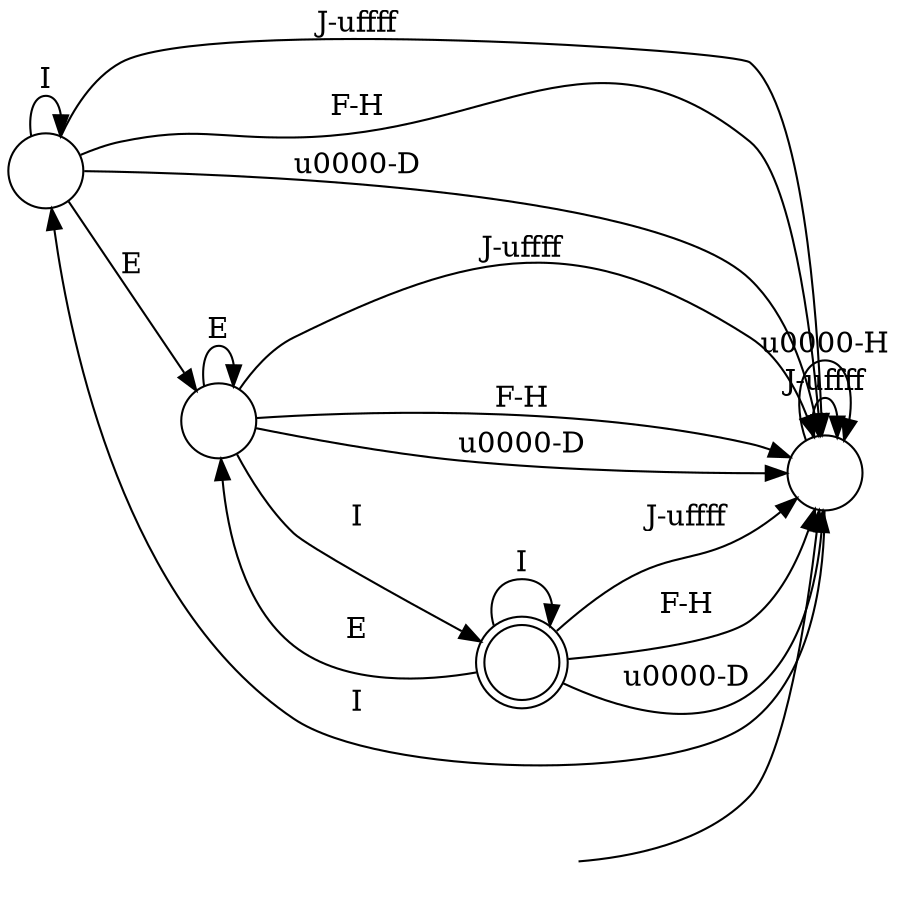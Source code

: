 digraph Automaton {
  rankdir = LR;
  0 [shape=circle,label=""];
  0 -> 1 [label="J-\uffff"]
  0 -> 1 [label="F-H"]
  0 -> 2 [label="E"]
  0 -> 1 [label="\u0000-D"]
  0 -> 0 [label="I"]
  1 [shape=circle,label=""];
  initial [shape=plaintext,label=""];
  initial -> 1
  1 -> 1 [label="J-\uffff"]
  1 -> 1 [label="\u0000-H"]
  1 -> 0 [label="I"]
  2 [shape=circle,label=""];
  2 -> 1 [label="J-\uffff"]
  2 -> 1 [label="F-H"]
  2 -> 2 [label="E"]
  2 -> 1 [label="\u0000-D"]
  2 -> 3 [label="I"]
  3 [shape=doublecircle,label=""];
  3 -> 1 [label="J-\uffff"]
  3 -> 1 [label="F-H"]
  3 -> 2 [label="E"]
  3 -> 1 [label="\u0000-D"]
  3 -> 3 [label="I"]
}
